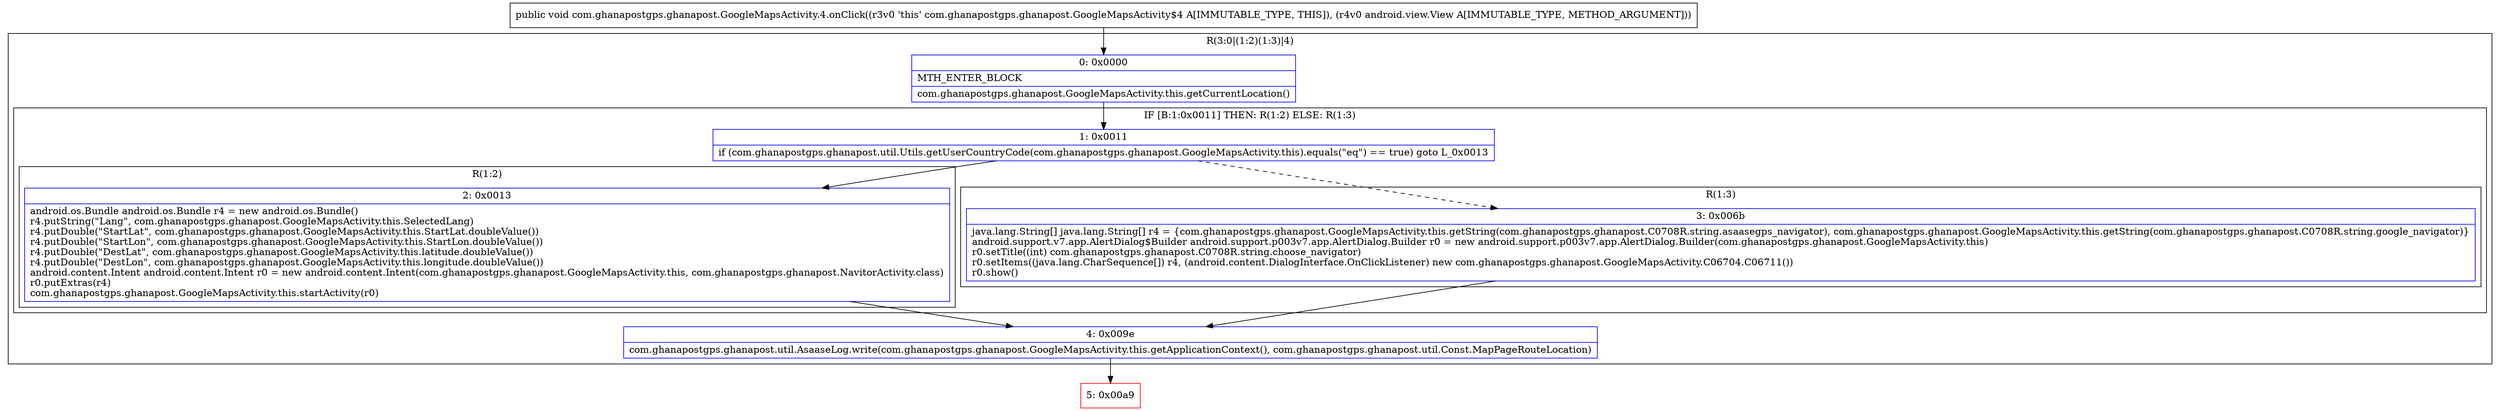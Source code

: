 digraph "CFG forcom.ghanapostgps.ghanapost.GoogleMapsActivity.4.onClick(Landroid\/view\/View;)V" {
subgraph cluster_Region_572087057 {
label = "R(3:0|(1:2)(1:3)|4)";
node [shape=record,color=blue];
Node_0 [shape=record,label="{0\:\ 0x0000|MTH_ENTER_BLOCK\l|com.ghanapostgps.ghanapost.GoogleMapsActivity.this.getCurrentLocation()\l}"];
subgraph cluster_IfRegion_1503201915 {
label = "IF [B:1:0x0011] THEN: R(1:2) ELSE: R(1:3)";
node [shape=record,color=blue];
Node_1 [shape=record,label="{1\:\ 0x0011|if (com.ghanapostgps.ghanapost.util.Utils.getUserCountryCode(com.ghanapostgps.ghanapost.GoogleMapsActivity.this).equals(\"eq\") == true) goto L_0x0013\l}"];
subgraph cluster_Region_1621953016 {
label = "R(1:2)";
node [shape=record,color=blue];
Node_2 [shape=record,label="{2\:\ 0x0013|android.os.Bundle android.os.Bundle r4 = new android.os.Bundle()\lr4.putString(\"Lang\", com.ghanapostgps.ghanapost.GoogleMapsActivity.this.SelectedLang)\lr4.putDouble(\"StartLat\", com.ghanapostgps.ghanapost.GoogleMapsActivity.this.StartLat.doubleValue())\lr4.putDouble(\"StartLon\", com.ghanapostgps.ghanapost.GoogleMapsActivity.this.StartLon.doubleValue())\lr4.putDouble(\"DestLat\", com.ghanapostgps.ghanapost.GoogleMapsActivity.this.latitude.doubleValue())\lr4.putDouble(\"DestLon\", com.ghanapostgps.ghanapost.GoogleMapsActivity.this.longitude.doubleValue())\landroid.content.Intent android.content.Intent r0 = new android.content.Intent(com.ghanapostgps.ghanapost.GoogleMapsActivity.this, com.ghanapostgps.ghanapost.NavitorActivity.class)\lr0.putExtras(r4)\lcom.ghanapostgps.ghanapost.GoogleMapsActivity.this.startActivity(r0)\l}"];
}
subgraph cluster_Region_1232261133 {
label = "R(1:3)";
node [shape=record,color=blue];
Node_3 [shape=record,label="{3\:\ 0x006b|java.lang.String[] java.lang.String[] r4 = \{com.ghanapostgps.ghanapost.GoogleMapsActivity.this.getString(com.ghanapostgps.ghanapost.C0708R.string.asaasegps_navigator), com.ghanapostgps.ghanapost.GoogleMapsActivity.this.getString(com.ghanapostgps.ghanapost.C0708R.string.google_navigator)\}\landroid.support.v7.app.AlertDialog$Builder android.support.p003v7.app.AlertDialog.Builder r0 = new android.support.p003v7.app.AlertDialog.Builder(com.ghanapostgps.ghanapost.GoogleMapsActivity.this)\lr0.setTitle((int) com.ghanapostgps.ghanapost.C0708R.string.choose_navigator)\lr0.setItems((java.lang.CharSequence[]) r4, (android.content.DialogInterface.OnClickListener) new com.ghanapostgps.ghanapost.GoogleMapsActivity.C06704.C06711())\lr0.show()\l}"];
}
}
Node_4 [shape=record,label="{4\:\ 0x009e|com.ghanapostgps.ghanapost.util.AsaaseLog.write(com.ghanapostgps.ghanapost.GoogleMapsActivity.this.getApplicationContext(), com.ghanapostgps.ghanapost.util.Const.MapPageRouteLocation)\l}"];
}
Node_5 [shape=record,color=red,label="{5\:\ 0x00a9}"];
MethodNode[shape=record,label="{public void com.ghanapostgps.ghanapost.GoogleMapsActivity.4.onClick((r3v0 'this' com.ghanapostgps.ghanapost.GoogleMapsActivity$4 A[IMMUTABLE_TYPE, THIS]), (r4v0 android.view.View A[IMMUTABLE_TYPE, METHOD_ARGUMENT])) }"];
MethodNode -> Node_0;
Node_0 -> Node_1;
Node_1 -> Node_2;
Node_1 -> Node_3[style=dashed];
Node_2 -> Node_4;
Node_3 -> Node_4;
Node_4 -> Node_5;
}


